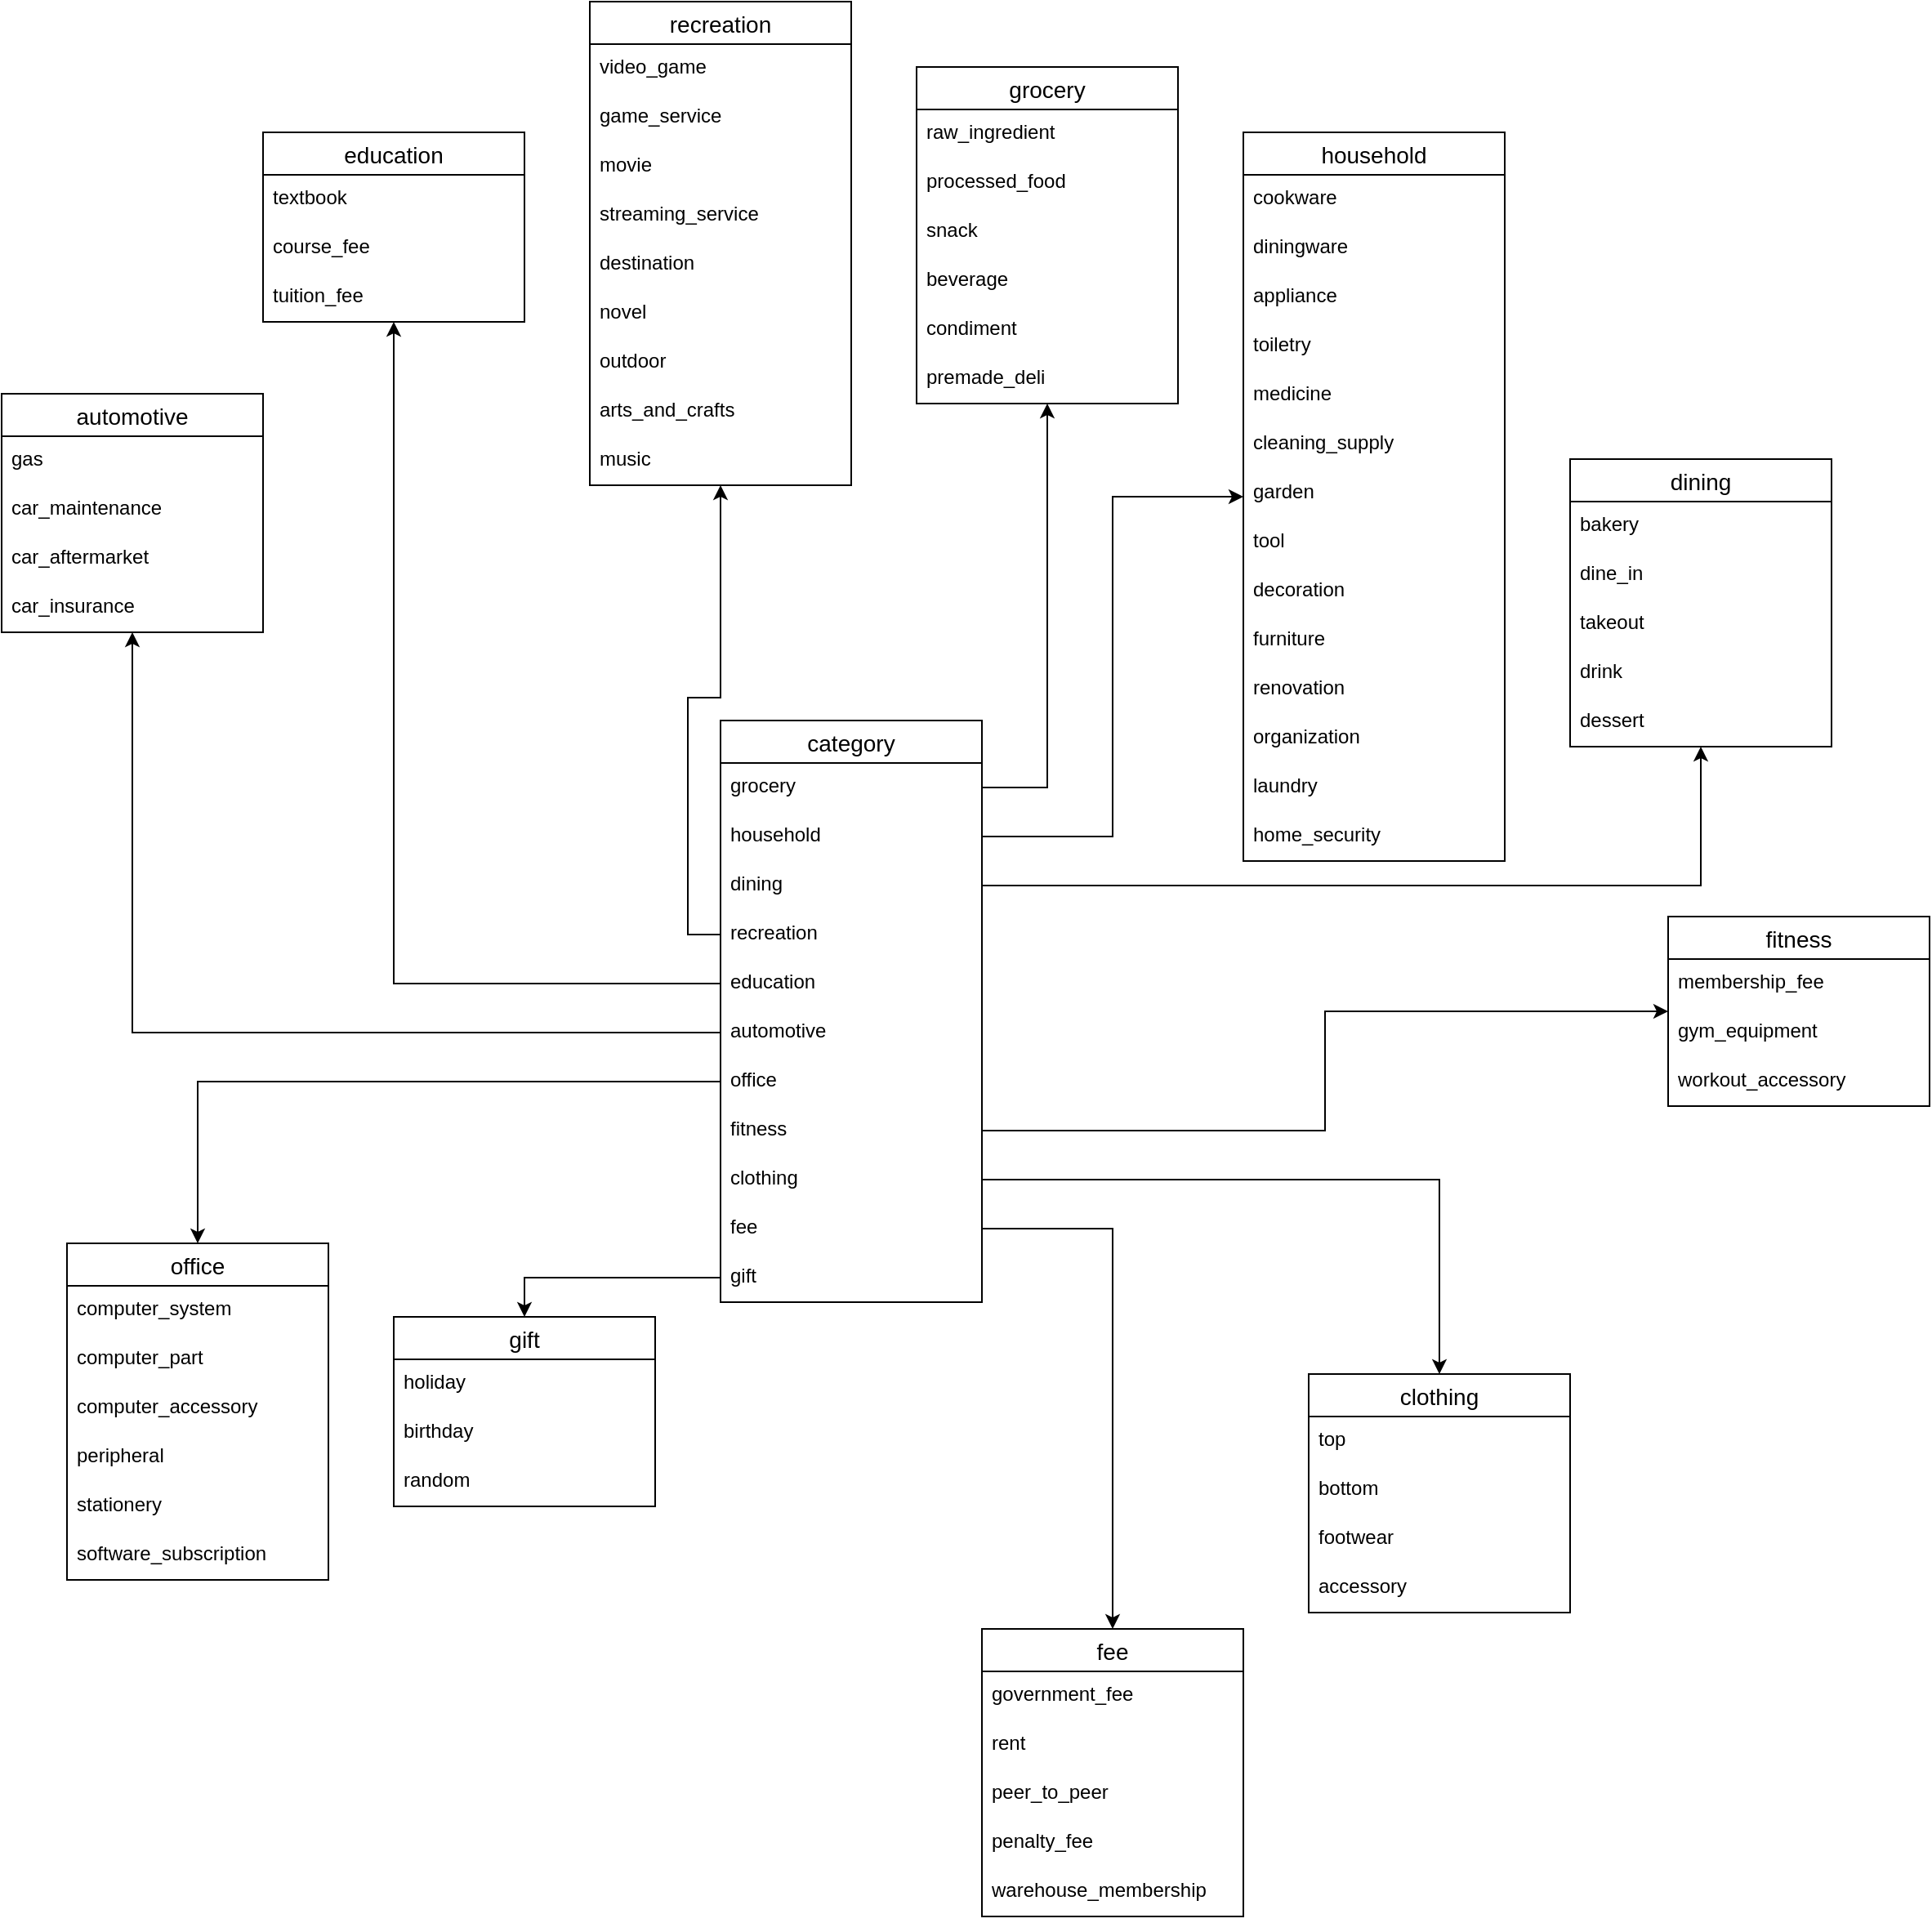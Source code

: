 <mxfile version="18.0.1" type="device"><diagram id="R2lEEEUBdFMjLlhIrx00" name="Page-1"><mxGraphModel dx="1301" dy="944" grid="1" gridSize="10" guides="1" tooltips="1" connect="1" arrows="1" fold="1" page="1" pageScale="1" pageWidth="1200" pageHeight="1600" math="0" shadow="0" extFonts="Permanent Marker^https://fonts.googleapis.com/css?family=Permanent+Marker"><root><mxCell id="0"/><mxCell id="1" parent="0"/><mxCell id="DdYy4t8U-ZMxY-bG0-oH-1" value="category" style="swimlane;fontStyle=0;childLayout=stackLayout;horizontal=1;startSize=26;horizontalStack=0;resizeParent=1;resizeParentMax=0;resizeLast=0;collapsible=1;marginBottom=0;align=center;fontSize=14;" parent="1" vertex="1"><mxGeometry x="450" y="669" width="160" height="356" as="geometry"/></mxCell><mxCell id="DdYy4t8U-ZMxY-bG0-oH-2" value="grocery" style="text;strokeColor=none;fillColor=none;spacingLeft=4;spacingRight=4;overflow=hidden;rotatable=0;points=[[0,0.5],[1,0.5]];portConstraint=eastwest;fontSize=12;" parent="DdYy4t8U-ZMxY-bG0-oH-1" vertex="1"><mxGeometry y="26" width="160" height="30" as="geometry"/></mxCell><mxCell id="DdYy4t8U-ZMxY-bG0-oH-3" value="household" style="text;strokeColor=none;fillColor=none;spacingLeft=4;spacingRight=4;overflow=hidden;rotatable=0;points=[[0,0.5],[1,0.5]];portConstraint=eastwest;fontSize=12;" parent="DdYy4t8U-ZMxY-bG0-oH-1" vertex="1"><mxGeometry y="56" width="160" height="30" as="geometry"/></mxCell><mxCell id="DdYy4t8U-ZMxY-bG0-oH-4" value="dining" style="text;strokeColor=none;fillColor=none;spacingLeft=4;spacingRight=4;overflow=hidden;rotatable=0;points=[[0,0.5],[1,0.5]];portConstraint=eastwest;fontSize=12;" parent="DdYy4t8U-ZMxY-bG0-oH-1" vertex="1"><mxGeometry y="86" width="160" height="30" as="geometry"/></mxCell><mxCell id="DdYy4t8U-ZMxY-bG0-oH-5" value="recreation" style="text;strokeColor=none;fillColor=none;spacingLeft=4;spacingRight=4;overflow=hidden;rotatable=0;points=[[0,0.5],[1,0.5]];portConstraint=eastwest;fontSize=12;" parent="DdYy4t8U-ZMxY-bG0-oH-1" vertex="1"><mxGeometry y="116" width="160" height="30" as="geometry"/></mxCell><mxCell id="DdYy4t8U-ZMxY-bG0-oH-6" value="education" style="text;strokeColor=none;fillColor=none;spacingLeft=4;spacingRight=4;overflow=hidden;rotatable=0;points=[[0,0.5],[1,0.5]];portConstraint=eastwest;fontSize=12;" parent="DdYy4t8U-ZMxY-bG0-oH-1" vertex="1"><mxGeometry y="146" width="160" height="30" as="geometry"/></mxCell><mxCell id="DdYy4t8U-ZMxY-bG0-oH-7" value="automotive" style="text;strokeColor=none;fillColor=none;spacingLeft=4;spacingRight=4;overflow=hidden;rotatable=0;points=[[0,0.5],[1,0.5]];portConstraint=eastwest;fontSize=12;" parent="DdYy4t8U-ZMxY-bG0-oH-1" vertex="1"><mxGeometry y="176" width="160" height="30" as="geometry"/></mxCell><mxCell id="DdYy4t8U-ZMxY-bG0-oH-62" value="office" style="text;strokeColor=none;fillColor=none;spacingLeft=4;spacingRight=4;overflow=hidden;rotatable=0;points=[[0,0.5],[1,0.5]];portConstraint=eastwest;fontSize=12;" parent="DdYy4t8U-ZMxY-bG0-oH-1" vertex="1"><mxGeometry y="206" width="160" height="30" as="geometry"/></mxCell><mxCell id="DdYy4t8U-ZMxY-bG0-oH-63" value="fitness" style="text;strokeColor=none;fillColor=none;spacingLeft=4;spacingRight=4;overflow=hidden;rotatable=0;points=[[0,0.5],[1,0.5]];portConstraint=eastwest;fontSize=12;" parent="DdYy4t8U-ZMxY-bG0-oH-1" vertex="1"><mxGeometry y="236" width="160" height="30" as="geometry"/></mxCell><mxCell id="DdYy4t8U-ZMxY-bG0-oH-91" value="clothing" style="text;strokeColor=none;fillColor=none;spacingLeft=4;spacingRight=4;overflow=hidden;rotatable=0;points=[[0,0.5],[1,0.5]];portConstraint=eastwest;fontSize=12;" parent="DdYy4t8U-ZMxY-bG0-oH-1" vertex="1"><mxGeometry y="266" width="160" height="30" as="geometry"/></mxCell><mxCell id="DdYy4t8U-ZMxY-bG0-oH-92" value="fee" style="text;strokeColor=none;fillColor=none;spacingLeft=4;spacingRight=4;overflow=hidden;rotatable=0;points=[[0,0.5],[1,0.5]];portConstraint=eastwest;fontSize=12;" parent="DdYy4t8U-ZMxY-bG0-oH-1" vertex="1"><mxGeometry y="296" width="160" height="30" as="geometry"/></mxCell><mxCell id="DdYy4t8U-ZMxY-bG0-oH-93" value="gift" style="text;strokeColor=none;fillColor=none;spacingLeft=4;spacingRight=4;overflow=hidden;rotatable=0;points=[[0,0.5],[1,0.5]];portConstraint=eastwest;fontSize=12;" parent="DdYy4t8U-ZMxY-bG0-oH-1" vertex="1"><mxGeometry y="326" width="160" height="30" as="geometry"/></mxCell><mxCell id="DdYy4t8U-ZMxY-bG0-oH-8" value="grocery" style="swimlane;fontStyle=0;childLayout=stackLayout;horizontal=1;startSize=26;horizontalStack=0;resizeParent=1;resizeParentMax=0;resizeLast=0;collapsible=1;marginBottom=0;align=center;fontSize=14;" parent="1" vertex="1"><mxGeometry x="570" y="269" width="160" height="206" as="geometry"/></mxCell><mxCell id="DdYy4t8U-ZMxY-bG0-oH-9" value="raw_ingredient" style="text;strokeColor=none;fillColor=none;spacingLeft=4;spacingRight=4;overflow=hidden;rotatable=0;points=[[0,0.5],[1,0.5]];portConstraint=eastwest;fontSize=12;" parent="DdYy4t8U-ZMxY-bG0-oH-8" vertex="1"><mxGeometry y="26" width="160" height="30" as="geometry"/></mxCell><mxCell id="DdYy4t8U-ZMxY-bG0-oH-10" value="processed_food" style="text;strokeColor=none;fillColor=none;spacingLeft=4;spacingRight=4;overflow=hidden;rotatable=0;points=[[0,0.5],[1,0.5]];portConstraint=eastwest;fontSize=12;" parent="DdYy4t8U-ZMxY-bG0-oH-8" vertex="1"><mxGeometry y="56" width="160" height="30" as="geometry"/></mxCell><mxCell id="DdYy4t8U-ZMxY-bG0-oH-13" value="snack" style="text;strokeColor=none;fillColor=none;spacingLeft=4;spacingRight=4;overflow=hidden;rotatable=0;points=[[0,0.5],[1,0.5]];portConstraint=eastwest;fontSize=12;" parent="DdYy4t8U-ZMxY-bG0-oH-8" vertex="1"><mxGeometry y="86" width="160" height="30" as="geometry"/></mxCell><mxCell id="DdYy4t8U-ZMxY-bG0-oH-14" value="beverage" style="text;strokeColor=none;fillColor=none;spacingLeft=4;spacingRight=4;overflow=hidden;rotatable=0;points=[[0,0.5],[1,0.5]];portConstraint=eastwest;fontSize=12;" parent="DdYy4t8U-ZMxY-bG0-oH-8" vertex="1"><mxGeometry y="116" width="160" height="30" as="geometry"/></mxCell><mxCell id="ewlRyXcieVe25RCthSd5-5" value="condiment" style="text;strokeColor=none;fillColor=none;spacingLeft=4;spacingRight=4;overflow=hidden;rotatable=0;points=[[0,0.5],[1,0.5]];portConstraint=eastwest;fontSize=12;" parent="DdYy4t8U-ZMxY-bG0-oH-8" vertex="1"><mxGeometry y="146" width="160" height="30" as="geometry"/></mxCell><mxCell id="ewlRyXcieVe25RCthSd5-6" value="premade_deli" style="text;strokeColor=none;fillColor=none;spacingLeft=4;spacingRight=4;overflow=hidden;rotatable=0;points=[[0,0.5],[1,0.5]];portConstraint=eastwest;fontSize=12;" parent="DdYy4t8U-ZMxY-bG0-oH-8" vertex="1"><mxGeometry y="176" width="160" height="30" as="geometry"/></mxCell><mxCell id="DdYy4t8U-ZMxY-bG0-oH-15" value="household" style="swimlane;fontStyle=0;childLayout=stackLayout;horizontal=1;startSize=26;horizontalStack=0;resizeParent=1;resizeParentMax=0;resizeLast=0;collapsible=1;marginBottom=0;align=center;fontSize=14;" parent="1" vertex="1"><mxGeometry x="770" y="309" width="160" height="446" as="geometry"/></mxCell><mxCell id="DdYy4t8U-ZMxY-bG0-oH-16" value="cookware" style="text;strokeColor=none;fillColor=none;spacingLeft=4;spacingRight=4;overflow=hidden;rotatable=0;points=[[0,0.5],[1,0.5]];portConstraint=eastwest;fontSize=12;" parent="DdYy4t8U-ZMxY-bG0-oH-15" vertex="1"><mxGeometry y="26" width="160" height="30" as="geometry"/></mxCell><mxCell id="DdYy4t8U-ZMxY-bG0-oH-25" value="diningware" style="text;strokeColor=none;fillColor=none;spacingLeft=4;spacingRight=4;overflow=hidden;rotatable=0;points=[[0,0.5],[1,0.5]];portConstraint=eastwest;fontSize=12;" parent="DdYy4t8U-ZMxY-bG0-oH-15" vertex="1"><mxGeometry y="56" width="160" height="30" as="geometry"/></mxCell><mxCell id="DdYy4t8U-ZMxY-bG0-oH-17" value="appliance" style="text;strokeColor=none;fillColor=none;spacingLeft=4;spacingRight=4;overflow=hidden;rotatable=0;points=[[0,0.5],[1,0.5]];portConstraint=eastwest;fontSize=12;" parent="DdYy4t8U-ZMxY-bG0-oH-15" vertex="1"><mxGeometry y="86" width="160" height="30" as="geometry"/></mxCell><mxCell id="DdYy4t8U-ZMxY-bG0-oH-18" value="toiletry" style="text;strokeColor=none;fillColor=none;spacingLeft=4;spacingRight=4;overflow=hidden;rotatable=0;points=[[0,0.5],[1,0.5]];portConstraint=eastwest;fontSize=12;" parent="DdYy4t8U-ZMxY-bG0-oH-15" vertex="1"><mxGeometry y="116" width="160" height="30" as="geometry"/></mxCell><mxCell id="DdYy4t8U-ZMxY-bG0-oH-19" value="medicine" style="text;strokeColor=none;fillColor=none;spacingLeft=4;spacingRight=4;overflow=hidden;rotatable=0;points=[[0,0.5],[1,0.5]];portConstraint=eastwest;fontSize=12;" parent="DdYy4t8U-ZMxY-bG0-oH-15" vertex="1"><mxGeometry y="146" width="160" height="30" as="geometry"/></mxCell><mxCell id="DdYy4t8U-ZMxY-bG0-oH-20" value="cleaning_supply" style="text;strokeColor=none;fillColor=none;spacingLeft=4;spacingRight=4;overflow=hidden;rotatable=0;points=[[0,0.5],[1,0.5]];portConstraint=eastwest;fontSize=12;" parent="DdYy4t8U-ZMxY-bG0-oH-15" vertex="1"><mxGeometry y="176" width="160" height="30" as="geometry"/></mxCell><mxCell id="DdYy4t8U-ZMxY-bG0-oH-26" value="garden" style="text;strokeColor=none;fillColor=none;spacingLeft=4;spacingRight=4;overflow=hidden;rotatable=0;points=[[0,0.5],[1,0.5]];portConstraint=eastwest;fontSize=12;" parent="DdYy4t8U-ZMxY-bG0-oH-15" vertex="1"><mxGeometry y="206" width="160" height="30" as="geometry"/></mxCell><mxCell id="DdYy4t8U-ZMxY-bG0-oH-27" value="tool" style="text;strokeColor=none;fillColor=none;spacingLeft=4;spacingRight=4;overflow=hidden;rotatable=0;points=[[0,0.5],[1,0.5]];portConstraint=eastwest;fontSize=12;" parent="DdYy4t8U-ZMxY-bG0-oH-15" vertex="1"><mxGeometry y="236" width="160" height="30" as="geometry"/></mxCell><mxCell id="DdYy4t8U-ZMxY-bG0-oH-85" value="decoration" style="text;strokeColor=none;fillColor=none;spacingLeft=4;spacingRight=4;overflow=hidden;rotatable=0;points=[[0,0.5],[1,0.5]];portConstraint=eastwest;fontSize=12;" parent="DdYy4t8U-ZMxY-bG0-oH-15" vertex="1"><mxGeometry y="266" width="160" height="30" as="geometry"/></mxCell><mxCell id="DdYy4t8U-ZMxY-bG0-oH-86" value="furniture" style="text;strokeColor=none;fillColor=none;spacingLeft=4;spacingRight=4;overflow=hidden;rotatable=0;points=[[0,0.5],[1,0.5]];portConstraint=eastwest;fontSize=12;" parent="DdYy4t8U-ZMxY-bG0-oH-15" vertex="1"><mxGeometry y="296" width="160" height="30" as="geometry"/></mxCell><mxCell id="DdYy4t8U-ZMxY-bG0-oH-109" value="renovation" style="text;strokeColor=none;fillColor=none;spacingLeft=4;spacingRight=4;overflow=hidden;rotatable=0;points=[[0,0.5],[1,0.5]];portConstraint=eastwest;fontSize=12;" parent="DdYy4t8U-ZMxY-bG0-oH-15" vertex="1"><mxGeometry y="326" width="160" height="30" as="geometry"/></mxCell><mxCell id="DdYy4t8U-ZMxY-bG0-oH-116" value="organization" style="text;strokeColor=none;fillColor=none;spacingLeft=4;spacingRight=4;overflow=hidden;rotatable=0;points=[[0,0.5],[1,0.5]];portConstraint=eastwest;fontSize=12;" parent="DdYy4t8U-ZMxY-bG0-oH-15" vertex="1"><mxGeometry y="356" width="160" height="30" as="geometry"/></mxCell><mxCell id="DdYy4t8U-ZMxY-bG0-oH-117" value="laundry" style="text;strokeColor=none;fillColor=none;spacingLeft=4;spacingRight=4;overflow=hidden;rotatable=0;points=[[0,0.5],[1,0.5]];portConstraint=eastwest;fontSize=12;" parent="DdYy4t8U-ZMxY-bG0-oH-15" vertex="1"><mxGeometry y="386" width="160" height="30" as="geometry"/></mxCell><mxCell id="DdYy4t8U-ZMxY-bG0-oH-124" value="home_security" style="text;strokeColor=none;fillColor=none;spacingLeft=4;spacingRight=4;overflow=hidden;rotatable=0;points=[[0,0.5],[1,0.5]];portConstraint=eastwest;fontSize=12;" parent="DdYy4t8U-ZMxY-bG0-oH-15" vertex="1"><mxGeometry y="416" width="160" height="30" as="geometry"/></mxCell><mxCell id="DdYy4t8U-ZMxY-bG0-oH-28" style="edgeStyle=orthogonalEdgeStyle;rounded=0;orthogonalLoop=1;jettySize=auto;html=1;" parent="1" source="DdYy4t8U-ZMxY-bG0-oH-2" target="DdYy4t8U-ZMxY-bG0-oH-8" edge="1"><mxGeometry relative="1" as="geometry"/></mxCell><mxCell id="DdYy4t8U-ZMxY-bG0-oH-29" style="edgeStyle=orthogonalEdgeStyle;rounded=0;orthogonalLoop=1;jettySize=auto;html=1;" parent="1" source="DdYy4t8U-ZMxY-bG0-oH-3" target="DdYy4t8U-ZMxY-bG0-oH-15" edge="1"><mxGeometry relative="1" as="geometry"/></mxCell><mxCell id="DdYy4t8U-ZMxY-bG0-oH-30" value="dining" style="swimlane;fontStyle=0;childLayout=stackLayout;horizontal=1;startSize=26;horizontalStack=0;resizeParent=1;resizeParentMax=0;resizeLast=0;collapsible=1;marginBottom=0;align=center;fontSize=14;" parent="1" vertex="1"><mxGeometry x="970" y="509" width="160" height="176" as="geometry"/></mxCell><mxCell id="UQSzinnWqmKpm_9YBJ3T-1" value="bakery" style="text;strokeColor=none;fillColor=none;spacingLeft=4;spacingRight=4;overflow=hidden;rotatable=0;points=[[0,0.5],[1,0.5]];portConstraint=eastwest;fontSize=12;" vertex="1" parent="DdYy4t8U-ZMxY-bG0-oH-30"><mxGeometry y="26" width="160" height="30" as="geometry"/></mxCell><mxCell id="DdYy4t8U-ZMxY-bG0-oH-31" value="dine_in" style="text;strokeColor=none;fillColor=none;spacingLeft=4;spacingRight=4;overflow=hidden;rotatable=0;points=[[0,0.5],[1,0.5]];portConstraint=eastwest;fontSize=12;" parent="DdYy4t8U-ZMxY-bG0-oH-30" vertex="1"><mxGeometry y="56" width="160" height="30" as="geometry"/></mxCell><mxCell id="DdYy4t8U-ZMxY-bG0-oH-35" value="takeout" style="text;strokeColor=none;fillColor=none;spacingLeft=4;spacingRight=4;overflow=hidden;rotatable=0;points=[[0,0.5],[1,0.5]];portConstraint=eastwest;fontSize=12;" parent="DdYy4t8U-ZMxY-bG0-oH-30" vertex="1"><mxGeometry y="86" width="160" height="30" as="geometry"/></mxCell><mxCell id="DdYy4t8U-ZMxY-bG0-oH-36" value="drink" style="text;strokeColor=none;fillColor=none;spacingLeft=4;spacingRight=4;overflow=hidden;rotatable=0;points=[[0,0.5],[1,0.5]];portConstraint=eastwest;fontSize=12;" parent="DdYy4t8U-ZMxY-bG0-oH-30" vertex="1"><mxGeometry y="116" width="160" height="30" as="geometry"/></mxCell><mxCell id="ewlRyXcieVe25RCthSd5-2" value="dessert" style="text;strokeColor=none;fillColor=none;spacingLeft=4;spacingRight=4;overflow=hidden;rotatable=0;points=[[0,0.5],[1,0.5]];portConstraint=eastwest;fontSize=12;" parent="DdYy4t8U-ZMxY-bG0-oH-30" vertex="1"><mxGeometry y="146" width="160" height="30" as="geometry"/></mxCell><mxCell id="DdYy4t8U-ZMxY-bG0-oH-39" style="edgeStyle=orthogonalEdgeStyle;rounded=0;orthogonalLoop=1;jettySize=auto;html=1;" parent="1" source="DdYy4t8U-ZMxY-bG0-oH-4" target="DdYy4t8U-ZMxY-bG0-oH-30" edge="1"><mxGeometry relative="1" as="geometry"/></mxCell><mxCell id="DdYy4t8U-ZMxY-bG0-oH-40" value="recreation" style="swimlane;fontStyle=0;childLayout=stackLayout;horizontal=1;startSize=26;horizontalStack=0;resizeParent=1;resizeParentMax=0;resizeLast=0;collapsible=1;marginBottom=0;align=center;fontSize=14;" parent="1" vertex="1"><mxGeometry x="370" y="229" width="160" height="296" as="geometry"/></mxCell><mxCell id="DdYy4t8U-ZMxY-bG0-oH-41" value="video_game" style="text;strokeColor=none;fillColor=none;spacingLeft=4;spacingRight=4;overflow=hidden;rotatable=0;points=[[0,0.5],[1,0.5]];portConstraint=eastwest;fontSize=12;" parent="DdYy4t8U-ZMxY-bG0-oH-40" vertex="1"><mxGeometry y="26" width="160" height="30" as="geometry"/></mxCell><mxCell id="DdYy4t8U-ZMxY-bG0-oH-81" value="game_service" style="text;strokeColor=none;fillColor=none;spacingLeft=4;spacingRight=4;overflow=hidden;rotatable=0;points=[[0,0.5],[1,0.5]];portConstraint=eastwest;fontSize=12;" parent="DdYy4t8U-ZMxY-bG0-oH-40" vertex="1"><mxGeometry y="56" width="160" height="30" as="geometry"/></mxCell><mxCell id="DdYy4t8U-ZMxY-bG0-oH-42" value="movie" style="text;strokeColor=none;fillColor=none;spacingLeft=4;spacingRight=4;overflow=hidden;rotatable=0;points=[[0,0.5],[1,0.5]];portConstraint=eastwest;fontSize=12;" parent="DdYy4t8U-ZMxY-bG0-oH-40" vertex="1"><mxGeometry y="86" width="160" height="30" as="geometry"/></mxCell><mxCell id="DdYy4t8U-ZMxY-bG0-oH-82" value="streaming_service" style="text;strokeColor=none;fillColor=none;spacingLeft=4;spacingRight=4;overflow=hidden;rotatable=0;points=[[0,0.5],[1,0.5]];portConstraint=eastwest;fontSize=12;" parent="DdYy4t8U-ZMxY-bG0-oH-40" vertex="1"><mxGeometry y="116" width="160" height="30" as="geometry"/></mxCell><mxCell id="DdYy4t8U-ZMxY-bG0-oH-43" value="destination" style="text;strokeColor=none;fillColor=none;spacingLeft=4;spacingRight=4;overflow=hidden;rotatable=0;points=[[0,0.5],[1,0.5]];portConstraint=eastwest;fontSize=12;" parent="DdYy4t8U-ZMxY-bG0-oH-40" vertex="1"><mxGeometry y="146" width="160" height="30" as="geometry"/></mxCell><mxCell id="DdYy4t8U-ZMxY-bG0-oH-44" value="novel" style="text;strokeColor=none;fillColor=none;spacingLeft=4;spacingRight=4;overflow=hidden;rotatable=0;points=[[0,0.5],[1,0.5]];portConstraint=eastwest;fontSize=12;" parent="DdYy4t8U-ZMxY-bG0-oH-40" vertex="1"><mxGeometry y="176" width="160" height="30" as="geometry"/></mxCell><mxCell id="DdYy4t8U-ZMxY-bG0-oH-45" value="outdoor" style="text;strokeColor=none;fillColor=none;spacingLeft=4;spacingRight=4;overflow=hidden;rotatable=0;points=[[0,0.5],[1,0.5]];portConstraint=eastwest;fontSize=12;" parent="DdYy4t8U-ZMxY-bG0-oH-40" vertex="1"><mxGeometry y="206" width="160" height="30" as="geometry"/></mxCell><mxCell id="DdYy4t8U-ZMxY-bG0-oH-47" value="arts_and_crafts" style="text;strokeColor=none;fillColor=none;spacingLeft=4;spacingRight=4;overflow=hidden;rotatable=0;points=[[0,0.5],[1,0.5]];portConstraint=eastwest;fontSize=12;" parent="DdYy4t8U-ZMxY-bG0-oH-40" vertex="1"><mxGeometry y="236" width="160" height="30" as="geometry"/></mxCell><mxCell id="ewlRyXcieVe25RCthSd5-1" value="music" style="text;strokeColor=none;fillColor=none;spacingLeft=4;spacingRight=4;overflow=hidden;rotatable=0;points=[[0,0.5],[1,0.5]];portConstraint=eastwest;fontSize=12;" parent="DdYy4t8U-ZMxY-bG0-oH-40" vertex="1"><mxGeometry y="266" width="160" height="30" as="geometry"/></mxCell><mxCell id="DdYy4t8U-ZMxY-bG0-oH-48" style="edgeStyle=orthogonalEdgeStyle;rounded=0;orthogonalLoop=1;jettySize=auto;html=1;" parent="1" source="DdYy4t8U-ZMxY-bG0-oH-5" target="DdYy4t8U-ZMxY-bG0-oH-40" edge="1"><mxGeometry relative="1" as="geometry"/></mxCell><mxCell id="DdYy4t8U-ZMxY-bG0-oH-49" value="education" style="swimlane;fontStyle=0;childLayout=stackLayout;horizontal=1;startSize=26;horizontalStack=0;resizeParent=1;resizeParentMax=0;resizeLast=0;collapsible=1;marginBottom=0;align=center;fontSize=14;" parent="1" vertex="1"><mxGeometry x="170" y="309" width="160" height="116" as="geometry"/></mxCell><mxCell id="DdYy4t8U-ZMxY-bG0-oH-50" value="textbook" style="text;strokeColor=none;fillColor=none;spacingLeft=4;spacingRight=4;overflow=hidden;rotatable=0;points=[[0,0.5],[1,0.5]];portConstraint=eastwest;fontSize=12;" parent="DdYy4t8U-ZMxY-bG0-oH-49" vertex="1"><mxGeometry y="26" width="160" height="30" as="geometry"/></mxCell><mxCell id="DdYy4t8U-ZMxY-bG0-oH-56" value="course_fee" style="text;strokeColor=none;fillColor=none;spacingLeft=4;spacingRight=4;overflow=hidden;rotatable=0;points=[[0,0.5],[1,0.5]];portConstraint=eastwest;fontSize=12;" parent="DdYy4t8U-ZMxY-bG0-oH-49" vertex="1"><mxGeometry y="56" width="160" height="30" as="geometry"/></mxCell><mxCell id="DdYy4t8U-ZMxY-bG0-oH-57" value="tuition_fee" style="text;strokeColor=none;fillColor=none;spacingLeft=4;spacingRight=4;overflow=hidden;rotatable=0;points=[[0,0.5],[1,0.5]];portConstraint=eastwest;fontSize=12;" parent="DdYy4t8U-ZMxY-bG0-oH-49" vertex="1"><mxGeometry y="86" width="160" height="30" as="geometry"/></mxCell><mxCell id="DdYy4t8U-ZMxY-bG0-oH-61" style="edgeStyle=orthogonalEdgeStyle;rounded=0;orthogonalLoop=1;jettySize=auto;html=1;" parent="1" source="DdYy4t8U-ZMxY-bG0-oH-6" target="DdYy4t8U-ZMxY-bG0-oH-49" edge="1"><mxGeometry relative="1" as="geometry"/></mxCell><mxCell id="DdYy4t8U-ZMxY-bG0-oH-64" value="automotive" style="swimlane;fontStyle=0;childLayout=stackLayout;horizontal=1;startSize=26;horizontalStack=0;resizeParent=1;resizeParentMax=0;resizeLast=0;collapsible=1;marginBottom=0;align=center;fontSize=14;" parent="1" vertex="1"><mxGeometry x="10" y="469" width="160" height="146" as="geometry"/></mxCell><mxCell id="DdYy4t8U-ZMxY-bG0-oH-65" value="gas" style="text;strokeColor=none;fillColor=none;spacingLeft=4;spacingRight=4;overflow=hidden;rotatable=0;points=[[0,0.5],[1,0.5]];portConstraint=eastwest;fontSize=12;" parent="DdYy4t8U-ZMxY-bG0-oH-64" vertex="1"><mxGeometry y="26" width="160" height="30" as="geometry"/></mxCell><mxCell id="DdYy4t8U-ZMxY-bG0-oH-66" value="car_maintenance" style="text;strokeColor=none;fillColor=none;spacingLeft=4;spacingRight=4;overflow=hidden;rotatable=0;points=[[0,0.5],[1,0.5]];portConstraint=eastwest;fontSize=12;" parent="DdYy4t8U-ZMxY-bG0-oH-64" vertex="1"><mxGeometry y="56" width="160" height="30" as="geometry"/></mxCell><mxCell id="DdYy4t8U-ZMxY-bG0-oH-67" value="car_aftermarket" style="text;strokeColor=none;fillColor=none;spacingLeft=4;spacingRight=4;overflow=hidden;rotatable=0;points=[[0,0.5],[1,0.5]];portConstraint=eastwest;fontSize=12;" parent="DdYy4t8U-ZMxY-bG0-oH-64" vertex="1"><mxGeometry y="86" width="160" height="30" as="geometry"/></mxCell><mxCell id="DdYy4t8U-ZMxY-bG0-oH-68" value="car_insurance" style="text;strokeColor=none;fillColor=none;spacingLeft=4;spacingRight=4;overflow=hidden;rotatable=0;points=[[0,0.5],[1,0.5]];portConstraint=eastwest;fontSize=12;" parent="DdYy4t8U-ZMxY-bG0-oH-64" vertex="1"><mxGeometry y="116" width="160" height="30" as="geometry"/></mxCell><mxCell id="DdYy4t8U-ZMxY-bG0-oH-69" style="edgeStyle=orthogonalEdgeStyle;rounded=0;orthogonalLoop=1;jettySize=auto;html=1;" parent="1" source="DdYy4t8U-ZMxY-bG0-oH-7" target="DdYy4t8U-ZMxY-bG0-oH-64" edge="1"><mxGeometry relative="1" as="geometry"/></mxCell><mxCell id="DdYy4t8U-ZMxY-bG0-oH-70" value="office" style="swimlane;fontStyle=0;childLayout=stackLayout;horizontal=1;startSize=26;horizontalStack=0;resizeParent=1;resizeParentMax=0;resizeLast=0;collapsible=1;marginBottom=0;align=center;fontSize=14;" parent="1" vertex="1"><mxGeometry x="50" y="989" width="160" height="206" as="geometry"/></mxCell><mxCell id="DdYy4t8U-ZMxY-bG0-oH-73" value="computer_system" style="text;strokeColor=none;fillColor=none;spacingLeft=4;spacingRight=4;overflow=hidden;rotatable=0;points=[[0,0.5],[1,0.5]];portConstraint=eastwest;fontSize=12;" parent="DdYy4t8U-ZMxY-bG0-oH-70" vertex="1"><mxGeometry y="26" width="160" height="30" as="geometry"/></mxCell><mxCell id="DdYy4t8U-ZMxY-bG0-oH-79" value="computer_part" style="text;strokeColor=none;fillColor=none;spacingLeft=4;spacingRight=4;overflow=hidden;rotatable=0;points=[[0,0.5],[1,0.5]];portConstraint=eastwest;fontSize=12;" parent="DdYy4t8U-ZMxY-bG0-oH-70" vertex="1"><mxGeometry y="56" width="160" height="30" as="geometry"/></mxCell><mxCell id="DdYy4t8U-ZMxY-bG0-oH-74" value="computer_accessory" style="text;strokeColor=none;fillColor=none;spacingLeft=4;spacingRight=4;overflow=hidden;rotatable=0;points=[[0,0.5],[1,0.5]];portConstraint=eastwest;fontSize=12;" parent="DdYy4t8U-ZMxY-bG0-oH-70" vertex="1"><mxGeometry y="86" width="160" height="30" as="geometry"/></mxCell><mxCell id="DdYy4t8U-ZMxY-bG0-oH-75" value="peripheral" style="text;strokeColor=none;fillColor=none;spacingLeft=4;spacingRight=4;overflow=hidden;rotatable=0;points=[[0,0.5],[1,0.5]];portConstraint=eastwest;fontSize=12;" parent="DdYy4t8U-ZMxY-bG0-oH-70" vertex="1"><mxGeometry y="116" width="160" height="30" as="geometry"/></mxCell><mxCell id="DdYy4t8U-ZMxY-bG0-oH-76" value="stationery" style="text;strokeColor=none;fillColor=none;spacingLeft=4;spacingRight=4;overflow=hidden;rotatable=0;points=[[0,0.5],[1,0.5]];portConstraint=eastwest;fontSize=12;" parent="DdYy4t8U-ZMxY-bG0-oH-70" vertex="1"><mxGeometry y="146" width="160" height="30" as="geometry"/></mxCell><mxCell id="DdYy4t8U-ZMxY-bG0-oH-77" value="software_subscription" style="text;strokeColor=none;fillColor=none;spacingLeft=4;spacingRight=4;overflow=hidden;rotatable=0;points=[[0,0.5],[1,0.5]];portConstraint=eastwest;fontSize=12;" parent="DdYy4t8U-ZMxY-bG0-oH-70" vertex="1"><mxGeometry y="176" width="160" height="30" as="geometry"/></mxCell><mxCell id="DdYy4t8U-ZMxY-bG0-oH-83" style="edgeStyle=orthogonalEdgeStyle;rounded=0;orthogonalLoop=1;jettySize=auto;html=1;" parent="1" source="DdYy4t8U-ZMxY-bG0-oH-62" target="DdYy4t8U-ZMxY-bG0-oH-70" edge="1"><mxGeometry relative="1" as="geometry"/></mxCell><mxCell id="DdYy4t8U-ZMxY-bG0-oH-94" value="fitness" style="swimlane;fontStyle=0;childLayout=stackLayout;horizontal=1;startSize=26;horizontalStack=0;resizeParent=1;resizeParentMax=0;resizeLast=0;collapsible=1;marginBottom=0;align=center;fontSize=14;" parent="1" vertex="1"><mxGeometry x="1030" y="789" width="160" height="116" as="geometry"/></mxCell><mxCell id="DdYy4t8U-ZMxY-bG0-oH-95" value="membership_fee" style="text;strokeColor=none;fillColor=none;spacingLeft=4;spacingRight=4;overflow=hidden;rotatable=0;points=[[0,0.5],[1,0.5]];portConstraint=eastwest;fontSize=12;" parent="DdYy4t8U-ZMxY-bG0-oH-94" vertex="1"><mxGeometry y="26" width="160" height="30" as="geometry"/></mxCell><mxCell id="DdYy4t8U-ZMxY-bG0-oH-96" value="gym_equipment" style="text;strokeColor=none;fillColor=none;spacingLeft=4;spacingRight=4;overflow=hidden;rotatable=0;points=[[0,0.5],[1,0.5]];portConstraint=eastwest;fontSize=12;" parent="DdYy4t8U-ZMxY-bG0-oH-94" vertex="1"><mxGeometry y="56" width="160" height="30" as="geometry"/></mxCell><mxCell id="DdYy4t8U-ZMxY-bG0-oH-97" value="workout_accessory" style="text;strokeColor=none;fillColor=none;spacingLeft=4;spacingRight=4;overflow=hidden;rotatable=0;points=[[0,0.5],[1,0.5]];portConstraint=eastwest;fontSize=12;" parent="DdYy4t8U-ZMxY-bG0-oH-94" vertex="1"><mxGeometry y="86" width="160" height="30" as="geometry"/></mxCell><mxCell id="DdYy4t8U-ZMxY-bG0-oH-102" style="edgeStyle=orthogonalEdgeStyle;rounded=0;orthogonalLoop=1;jettySize=auto;html=1;" parent="1" source="DdYy4t8U-ZMxY-bG0-oH-63" target="DdYy4t8U-ZMxY-bG0-oH-94" edge="1"><mxGeometry relative="1" as="geometry"/></mxCell><mxCell id="DdYy4t8U-ZMxY-bG0-oH-103" value="clothing" style="swimlane;fontStyle=0;childLayout=stackLayout;horizontal=1;startSize=26;horizontalStack=0;resizeParent=1;resizeParentMax=0;resizeLast=0;collapsible=1;marginBottom=0;align=center;fontSize=14;" parent="1" vertex="1"><mxGeometry x="810" y="1069" width="160" height="146" as="geometry"/></mxCell><mxCell id="DdYy4t8U-ZMxY-bG0-oH-104" value="top" style="text;strokeColor=none;fillColor=none;spacingLeft=4;spacingRight=4;overflow=hidden;rotatable=0;points=[[0,0.5],[1,0.5]];portConstraint=eastwest;fontSize=12;" parent="DdYy4t8U-ZMxY-bG0-oH-103" vertex="1"><mxGeometry y="26" width="160" height="30" as="geometry"/></mxCell><mxCell id="DdYy4t8U-ZMxY-bG0-oH-105" value="bottom" style="text;strokeColor=none;fillColor=none;spacingLeft=4;spacingRight=4;overflow=hidden;rotatable=0;points=[[0,0.5],[1,0.5]];portConstraint=eastwest;fontSize=12;" parent="DdYy4t8U-ZMxY-bG0-oH-103" vertex="1"><mxGeometry y="56" width="160" height="30" as="geometry"/></mxCell><mxCell id="DdYy4t8U-ZMxY-bG0-oH-106" value="footwear" style="text;strokeColor=none;fillColor=none;spacingLeft=4;spacingRight=4;overflow=hidden;rotatable=0;points=[[0,0.5],[1,0.5]];portConstraint=eastwest;fontSize=12;" parent="DdYy4t8U-ZMxY-bG0-oH-103" vertex="1"><mxGeometry y="86" width="160" height="30" as="geometry"/></mxCell><mxCell id="DdYy4t8U-ZMxY-bG0-oH-108" value="accessory" style="text;strokeColor=none;fillColor=none;spacingLeft=4;spacingRight=4;overflow=hidden;rotatable=0;points=[[0,0.5],[1,0.5]];portConstraint=eastwest;fontSize=12;" parent="DdYy4t8U-ZMxY-bG0-oH-103" vertex="1"><mxGeometry y="116" width="160" height="30" as="geometry"/></mxCell><mxCell id="DdYy4t8U-ZMxY-bG0-oH-107" style="edgeStyle=orthogonalEdgeStyle;rounded=0;orthogonalLoop=1;jettySize=auto;html=1;" parent="1" source="DdYy4t8U-ZMxY-bG0-oH-91" target="DdYy4t8U-ZMxY-bG0-oH-103" edge="1"><mxGeometry relative="1" as="geometry"/></mxCell><mxCell id="DdYy4t8U-ZMxY-bG0-oH-110" value="fee" style="swimlane;fontStyle=0;childLayout=stackLayout;horizontal=1;startSize=26;horizontalStack=0;resizeParent=1;resizeParentMax=0;resizeLast=0;collapsible=1;marginBottom=0;align=center;fontSize=14;" parent="1" vertex="1"><mxGeometry x="610" y="1225" width="160" height="176" as="geometry"/></mxCell><mxCell id="DdYy4t8U-ZMxY-bG0-oH-111" value="government_fee" style="text;strokeColor=none;fillColor=none;spacingLeft=4;spacingRight=4;overflow=hidden;rotatable=0;points=[[0,0.5],[1,0.5]];portConstraint=eastwest;fontSize=12;" parent="DdYy4t8U-ZMxY-bG0-oH-110" vertex="1"><mxGeometry y="26" width="160" height="30" as="geometry"/></mxCell><mxCell id="DdYy4t8U-ZMxY-bG0-oH-112" value="rent" style="text;strokeColor=none;fillColor=none;spacingLeft=4;spacingRight=4;overflow=hidden;rotatable=0;points=[[0,0.5],[1,0.5]];portConstraint=eastwest;fontSize=12;" parent="DdYy4t8U-ZMxY-bG0-oH-110" vertex="1"><mxGeometry y="56" width="160" height="30" as="geometry"/></mxCell><mxCell id="DdYy4t8U-ZMxY-bG0-oH-113" value="peer_to_peer" style="text;strokeColor=none;fillColor=none;spacingLeft=4;spacingRight=4;overflow=hidden;rotatable=0;points=[[0,0.5],[1,0.5]];portConstraint=eastwest;fontSize=12;" parent="DdYy4t8U-ZMxY-bG0-oH-110" vertex="1"><mxGeometry y="86" width="160" height="30" as="geometry"/></mxCell><mxCell id="DdYy4t8U-ZMxY-bG0-oH-123" value="penalty_fee" style="text;strokeColor=none;fillColor=none;spacingLeft=4;spacingRight=4;overflow=hidden;rotatable=0;points=[[0,0.5],[1,0.5]];portConstraint=eastwest;fontSize=12;" parent="DdYy4t8U-ZMxY-bG0-oH-110" vertex="1"><mxGeometry y="116" width="160" height="30" as="geometry"/></mxCell><mxCell id="ewlRyXcieVe25RCthSd5-4" value="warehouse_membership" style="text;strokeColor=none;fillColor=none;spacingLeft=4;spacingRight=4;overflow=hidden;rotatable=0;points=[[0,0.5],[1,0.5]];portConstraint=eastwest;fontSize=12;" parent="DdYy4t8U-ZMxY-bG0-oH-110" vertex="1"><mxGeometry y="146" width="160" height="30" as="geometry"/></mxCell><mxCell id="DdYy4t8U-ZMxY-bG0-oH-115" style="edgeStyle=orthogonalEdgeStyle;rounded=0;orthogonalLoop=1;jettySize=auto;html=1;" parent="1" source="DdYy4t8U-ZMxY-bG0-oH-92" target="DdYy4t8U-ZMxY-bG0-oH-110" edge="1"><mxGeometry relative="1" as="geometry"/></mxCell><mxCell id="DdYy4t8U-ZMxY-bG0-oH-118" value="gift" style="swimlane;fontStyle=0;childLayout=stackLayout;horizontal=1;startSize=26;horizontalStack=0;resizeParent=1;resizeParentMax=0;resizeLast=0;collapsible=1;marginBottom=0;align=center;fontSize=14;" parent="1" vertex="1"><mxGeometry x="250" y="1034" width="160" height="116" as="geometry"/></mxCell><mxCell id="DdYy4t8U-ZMxY-bG0-oH-119" value="holiday" style="text;strokeColor=none;fillColor=none;spacingLeft=4;spacingRight=4;overflow=hidden;rotatable=0;points=[[0,0.5],[1,0.5]];portConstraint=eastwest;fontSize=12;" parent="DdYy4t8U-ZMxY-bG0-oH-118" vertex="1"><mxGeometry y="26" width="160" height="30" as="geometry"/></mxCell><mxCell id="DdYy4t8U-ZMxY-bG0-oH-120" value="birthday" style="text;strokeColor=none;fillColor=none;spacingLeft=4;spacingRight=4;overflow=hidden;rotatable=0;points=[[0,0.5],[1,0.5]];portConstraint=eastwest;fontSize=12;" parent="DdYy4t8U-ZMxY-bG0-oH-118" vertex="1"><mxGeometry y="56" width="160" height="30" as="geometry"/></mxCell><mxCell id="DdYy4t8U-ZMxY-bG0-oH-121" value="random" style="text;strokeColor=none;fillColor=none;spacingLeft=4;spacingRight=4;overflow=hidden;rotatable=0;points=[[0,0.5],[1,0.5]];portConstraint=eastwest;fontSize=12;" parent="DdYy4t8U-ZMxY-bG0-oH-118" vertex="1"><mxGeometry y="86" width="160" height="30" as="geometry"/></mxCell><mxCell id="DdYy4t8U-ZMxY-bG0-oH-122" style="edgeStyle=orthogonalEdgeStyle;rounded=0;orthogonalLoop=1;jettySize=auto;html=1;" parent="1" source="DdYy4t8U-ZMxY-bG0-oH-93" target="DdYy4t8U-ZMxY-bG0-oH-118" edge="1"><mxGeometry relative="1" as="geometry"/></mxCell></root></mxGraphModel></diagram></mxfile>